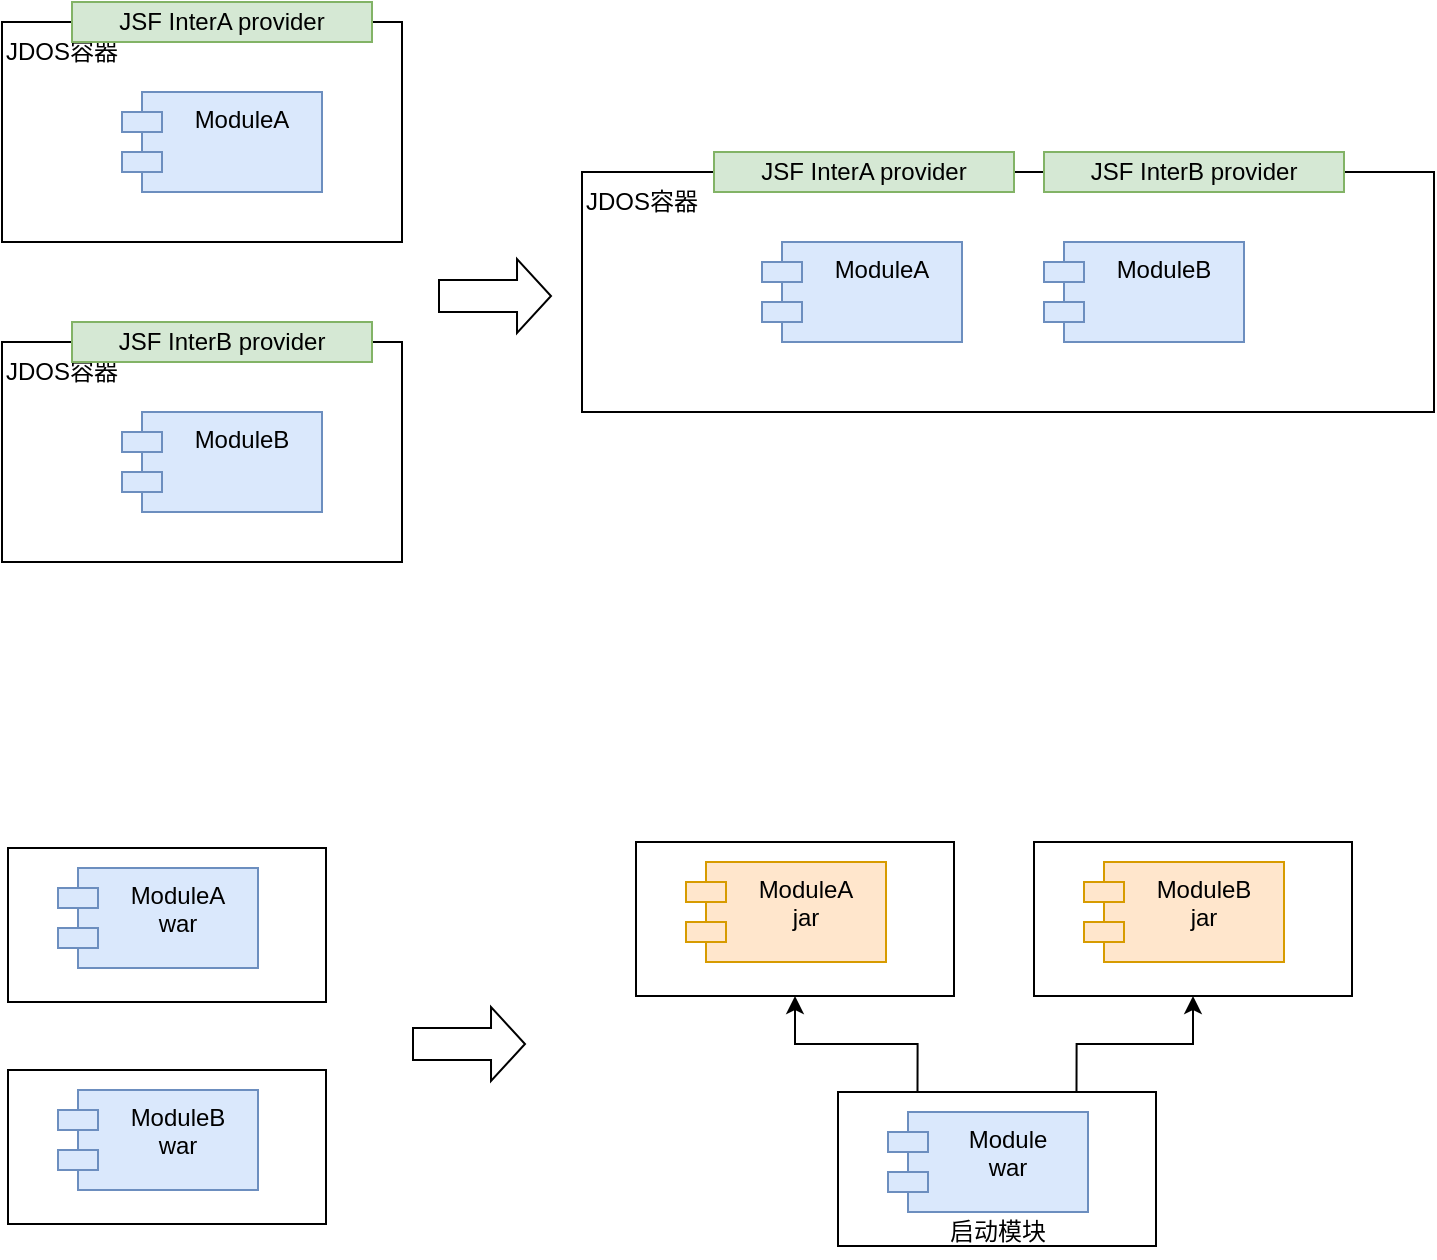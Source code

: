 <mxfile version="20.8.14" type="github">
  <diagram id="JhRs3tgzBdO8MVtkOePI" name="第 1 页">
    <mxGraphModel dx="1286" dy="1114" grid="0" gridSize="10" guides="1" tooltips="1" connect="1" arrows="1" fold="1" page="1" pageScale="1" pageWidth="827" pageHeight="1169" math="0" shadow="0">
      <root>
        <mxCell id="0" />
        <mxCell id="1" parent="0" />
        <mxCell id="RI_-G7MotKDhiSOVtdFw-2" value="" style="html=1;" parent="1" vertex="1">
          <mxGeometry x="70" y="500" width="200" height="110" as="geometry" />
        </mxCell>
        <mxCell id="RI_-G7MotKDhiSOVtdFw-1" value="ModuleA" style="shape=module;align=left;spacingLeft=20;align=center;verticalAlign=top;fillColor=#dae8fc;strokeColor=#6c8ebf;" parent="1" vertex="1">
          <mxGeometry x="130" y="535" width="100" height="50" as="geometry" />
        </mxCell>
        <mxCell id="RI_-G7MotKDhiSOVtdFw-4" value="JDOS容器" style="text;html=1;strokeColor=none;fillColor=none;align=center;verticalAlign=middle;whiteSpace=wrap;rounded=0;" parent="1" vertex="1">
          <mxGeometry x="70" y="500" width="60" height="30" as="geometry" />
        </mxCell>
        <mxCell id="RI_-G7MotKDhiSOVtdFw-5" value="JSF InterA provider" style="rounded=0;whiteSpace=wrap;html=1;fillColor=#d5e8d4;strokeColor=#82b366;" parent="1" vertex="1">
          <mxGeometry x="105" y="490" width="150" height="20" as="geometry" />
        </mxCell>
        <mxCell id="RI_-G7MotKDhiSOVtdFw-6" value="" style="html=1;" parent="1" vertex="1">
          <mxGeometry x="70" y="660" width="200" height="110" as="geometry" />
        </mxCell>
        <mxCell id="RI_-G7MotKDhiSOVtdFw-7" value="ModuleB" style="shape=module;align=left;spacingLeft=20;align=center;verticalAlign=top;fillColor=#dae8fc;strokeColor=#6c8ebf;" parent="1" vertex="1">
          <mxGeometry x="130" y="695" width="100" height="50" as="geometry" />
        </mxCell>
        <mxCell id="RI_-G7MotKDhiSOVtdFw-8" value="JDOS容器" style="text;html=1;strokeColor=none;fillColor=none;align=center;verticalAlign=middle;whiteSpace=wrap;rounded=0;" parent="1" vertex="1">
          <mxGeometry x="70" y="660" width="60" height="30" as="geometry" />
        </mxCell>
        <mxCell id="RI_-G7MotKDhiSOVtdFw-9" value="JSF InterB provider" style="rounded=0;whiteSpace=wrap;html=1;fillColor=#d5e8d4;strokeColor=#82b366;" parent="1" vertex="1">
          <mxGeometry x="105" y="650" width="150" height="20" as="geometry" />
        </mxCell>
        <mxCell id="RI_-G7MotKDhiSOVtdFw-10" value="" style="html=1;" parent="1" vertex="1">
          <mxGeometry x="360" y="575" width="426" height="120" as="geometry" />
        </mxCell>
        <mxCell id="RI_-G7MotKDhiSOVtdFw-11" value="ModuleA" style="shape=module;align=left;spacingLeft=20;align=center;verticalAlign=top;fillColor=#dae8fc;strokeColor=#6c8ebf;" parent="1" vertex="1">
          <mxGeometry x="450" y="610" width="100" height="50" as="geometry" />
        </mxCell>
        <mxCell id="RI_-G7MotKDhiSOVtdFw-12" value="JDOS容器" style="text;html=1;strokeColor=none;fillColor=none;align=center;verticalAlign=middle;whiteSpace=wrap;rounded=0;" parent="1" vertex="1">
          <mxGeometry x="360" y="575" width="60" height="30" as="geometry" />
        </mxCell>
        <mxCell id="RI_-G7MotKDhiSOVtdFw-13" value="JSF InterA provider" style="rounded=0;whiteSpace=wrap;html=1;fillColor=#d5e8d4;strokeColor=#82b366;" parent="1" vertex="1">
          <mxGeometry x="426" y="565" width="150" height="20" as="geometry" />
        </mxCell>
        <mxCell id="RI_-G7MotKDhiSOVtdFw-14" value="ModuleB" style="shape=module;align=left;spacingLeft=20;align=center;verticalAlign=top;fillColor=#dae8fc;strokeColor=#6c8ebf;" parent="1" vertex="1">
          <mxGeometry x="591" y="610" width="100" height="50" as="geometry" />
        </mxCell>
        <mxCell id="RI_-G7MotKDhiSOVtdFw-15" value="JSF InterB provider" style="rounded=0;whiteSpace=wrap;html=1;fillColor=#d5e8d4;strokeColor=#82b366;" parent="1" vertex="1">
          <mxGeometry x="591" y="565" width="150" height="20" as="geometry" />
        </mxCell>
        <mxCell id="zVGL4YzHujbfayWXByyi-1" value="" style="rounded=0;whiteSpace=wrap;html=1;" vertex="1" parent="1">
          <mxGeometry x="73" y="913" width="159" height="77" as="geometry" />
        </mxCell>
        <mxCell id="zVGL4YzHujbfayWXByyi-2" value="ModuleA&#xa;war" style="shape=module;align=left;spacingLeft=20;align=center;verticalAlign=top;fillColor=#dae8fc;strokeColor=#6c8ebf;" vertex="1" parent="1">
          <mxGeometry x="98" y="923" width="100" height="50" as="geometry" />
        </mxCell>
        <mxCell id="zVGL4YzHujbfayWXByyi-5" value="" style="rounded=0;whiteSpace=wrap;html=1;" vertex="1" parent="1">
          <mxGeometry x="73" y="1024" width="159" height="77" as="geometry" />
        </mxCell>
        <mxCell id="zVGL4YzHujbfayWXByyi-6" value="ModuleB&#xa;war" style="shape=module;align=left;spacingLeft=20;align=center;verticalAlign=top;fillColor=#dae8fc;strokeColor=#6c8ebf;" vertex="1" parent="1">
          <mxGeometry x="98" y="1034" width="100" height="50" as="geometry" />
        </mxCell>
        <mxCell id="zVGL4YzHujbfayWXByyi-7" value="" style="rounded=0;whiteSpace=wrap;html=1;" vertex="1" parent="1">
          <mxGeometry x="387" y="910" width="159" height="77" as="geometry" />
        </mxCell>
        <mxCell id="zVGL4YzHujbfayWXByyi-8" value="ModuleA&#xa;jar" style="shape=module;align=left;spacingLeft=20;align=center;verticalAlign=top;fillColor=#ffe6cc;strokeColor=#d79b00;" vertex="1" parent="1">
          <mxGeometry x="412" y="920" width="100" height="50" as="geometry" />
        </mxCell>
        <mxCell id="zVGL4YzHujbfayWXByyi-9" value="" style="rounded=0;whiteSpace=wrap;html=1;" vertex="1" parent="1">
          <mxGeometry x="586" y="910" width="159" height="77" as="geometry" />
        </mxCell>
        <mxCell id="zVGL4YzHujbfayWXByyi-10" value="ModuleB&#xa;jar" style="shape=module;align=left;spacingLeft=20;align=center;verticalAlign=top;fillColor=#ffe6cc;strokeColor=#d79b00;" vertex="1" parent="1">
          <mxGeometry x="611" y="920" width="100" height="50" as="geometry" />
        </mxCell>
        <mxCell id="zVGL4YzHujbfayWXByyi-13" style="edgeStyle=orthogonalEdgeStyle;rounded=0;orthogonalLoop=1;jettySize=auto;html=1;exitX=0.25;exitY=0;exitDx=0;exitDy=0;" edge="1" parent="1" source="zVGL4YzHujbfayWXByyi-11" target="zVGL4YzHujbfayWXByyi-7">
          <mxGeometry relative="1" as="geometry" />
        </mxCell>
        <mxCell id="zVGL4YzHujbfayWXByyi-14" style="edgeStyle=orthogonalEdgeStyle;rounded=0;orthogonalLoop=1;jettySize=auto;html=1;exitX=0.75;exitY=0;exitDx=0;exitDy=0;" edge="1" parent="1" source="zVGL4YzHujbfayWXByyi-11" target="zVGL4YzHujbfayWXByyi-9">
          <mxGeometry relative="1" as="geometry" />
        </mxCell>
        <mxCell id="zVGL4YzHujbfayWXByyi-11" value="" style="rounded=0;whiteSpace=wrap;html=1;" vertex="1" parent="1">
          <mxGeometry x="488" y="1035" width="159" height="77" as="geometry" />
        </mxCell>
        <mxCell id="zVGL4YzHujbfayWXByyi-12" value="Module&#xa;war" style="shape=module;align=left;spacingLeft=20;align=center;verticalAlign=top;fillColor=#dae8fc;strokeColor=#6c8ebf;" vertex="1" parent="1">
          <mxGeometry x="513" y="1045" width="100" height="50" as="geometry" />
        </mxCell>
        <mxCell id="zVGL4YzHujbfayWXByyi-15" value="启动模块" style="text;html=1;strokeColor=none;fillColor=none;align=center;verticalAlign=middle;whiteSpace=wrap;rounded=0;" vertex="1" parent="1">
          <mxGeometry x="532.5" y="1091" width="70" height="27" as="geometry" />
        </mxCell>
        <mxCell id="zVGL4YzHujbfayWXByyi-16" value="" style="shape=flexArrow;endArrow=classic;html=1;rounded=0;width=16;endSize=5.33;" edge="1" parent="1">
          <mxGeometry width="50" height="50" relative="1" as="geometry">
            <mxPoint x="275" y="1011" as="sourcePoint" />
            <mxPoint x="332" y="1011" as="targetPoint" />
          </mxGeometry>
        </mxCell>
        <mxCell id="zVGL4YzHujbfayWXByyi-19" value="" style="shape=flexArrow;endArrow=classic;html=1;rounded=0;width=16;endSize=5.33;" edge="1" parent="1">
          <mxGeometry width="50" height="50" relative="1" as="geometry">
            <mxPoint x="288" y="637" as="sourcePoint" />
            <mxPoint x="345" y="637" as="targetPoint" />
          </mxGeometry>
        </mxCell>
      </root>
    </mxGraphModel>
  </diagram>
</mxfile>
